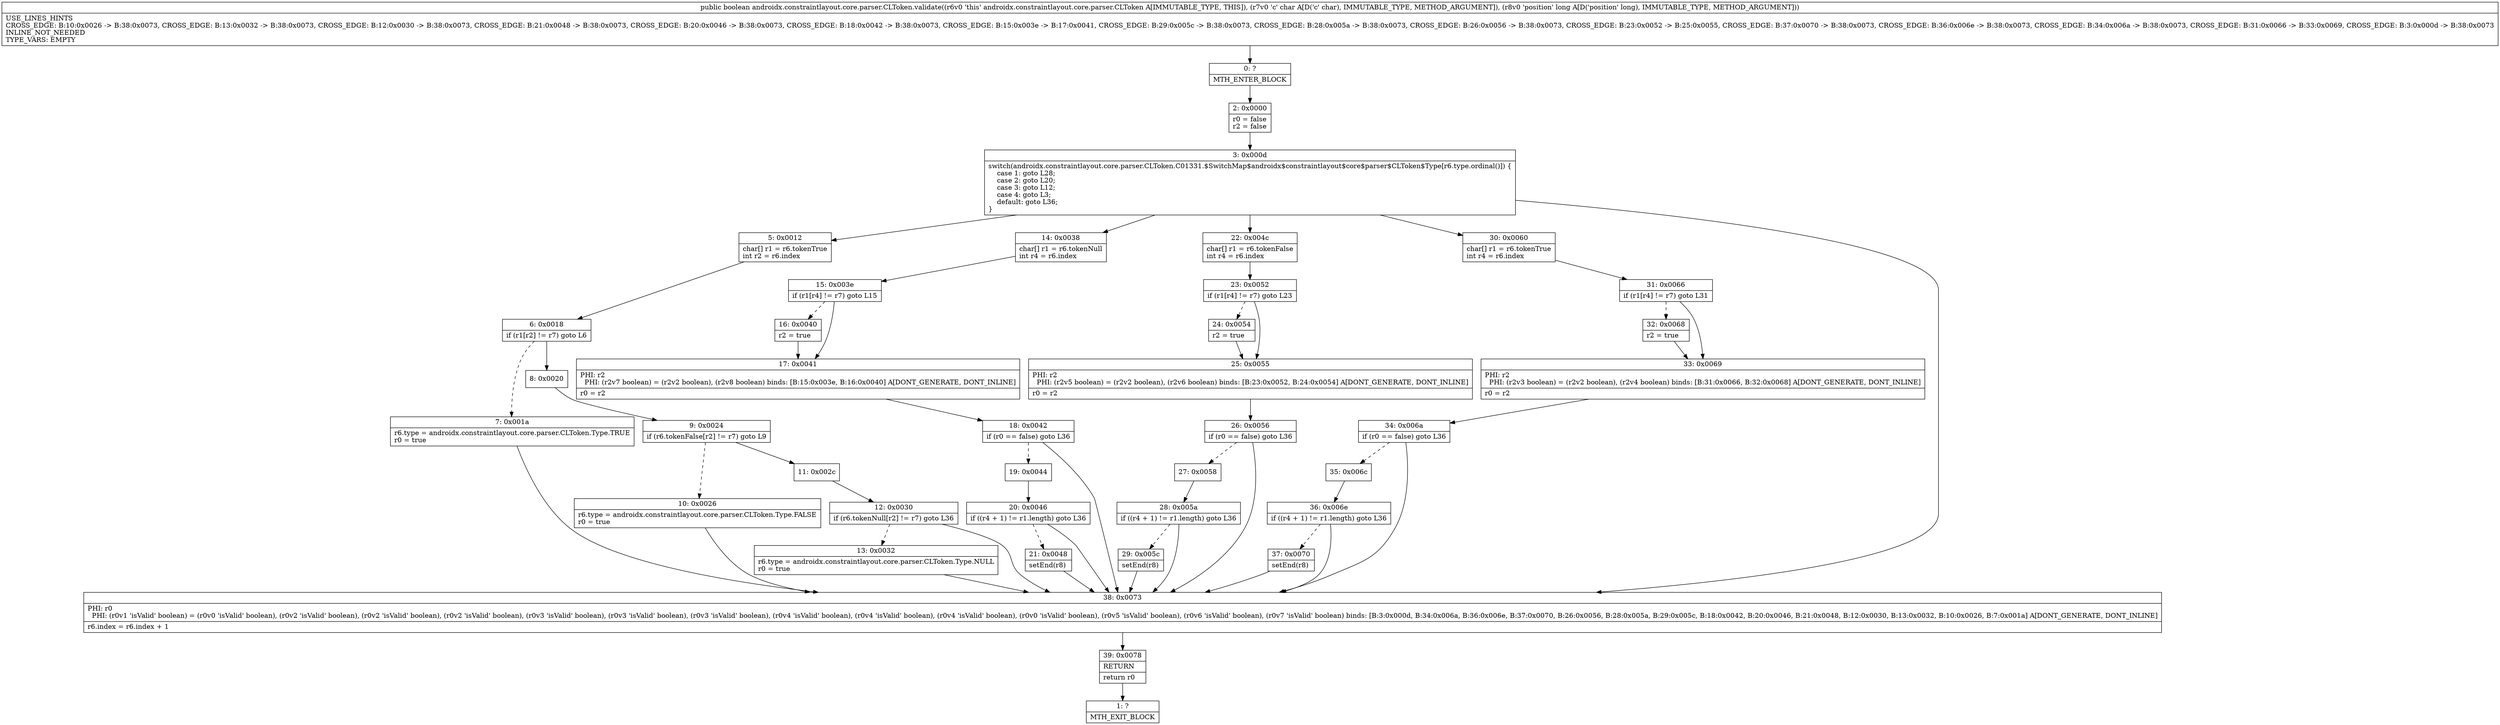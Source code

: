 digraph "CFG forandroidx.constraintlayout.core.parser.CLToken.validate(CJ)Z" {
Node_0 [shape=record,label="{0\:\ ?|MTH_ENTER_BLOCK\l}"];
Node_2 [shape=record,label="{2\:\ 0x0000|r0 = false\lr2 = false\l}"];
Node_3 [shape=record,label="{3\:\ 0x000d|switch(androidx.constraintlayout.core.parser.CLToken.C01331.$SwitchMap$androidx$constraintlayout$core$parser$CLToken$Type[r6.type.ordinal()]) \{\l    case 1: goto L28;\l    case 2: goto L20;\l    case 3: goto L12;\l    case 4: goto L3;\l    default: goto L36;\l\}\l}"];
Node_5 [shape=record,label="{5\:\ 0x0012|char[] r1 = r6.tokenTrue\lint r2 = r6.index\l}"];
Node_6 [shape=record,label="{6\:\ 0x0018|if (r1[r2] != r7) goto L6\l}"];
Node_7 [shape=record,label="{7\:\ 0x001a|r6.type = androidx.constraintlayout.core.parser.CLToken.Type.TRUE\lr0 = true\l}"];
Node_8 [shape=record,label="{8\:\ 0x0020}"];
Node_9 [shape=record,label="{9\:\ 0x0024|if (r6.tokenFalse[r2] != r7) goto L9\l}"];
Node_10 [shape=record,label="{10\:\ 0x0026|r6.type = androidx.constraintlayout.core.parser.CLToken.Type.FALSE\lr0 = true\l}"];
Node_11 [shape=record,label="{11\:\ 0x002c}"];
Node_12 [shape=record,label="{12\:\ 0x0030|if (r6.tokenNull[r2] != r7) goto L36\l}"];
Node_13 [shape=record,label="{13\:\ 0x0032|r6.type = androidx.constraintlayout.core.parser.CLToken.Type.NULL\lr0 = true\l}"];
Node_14 [shape=record,label="{14\:\ 0x0038|char[] r1 = r6.tokenNull\lint r4 = r6.index\l}"];
Node_15 [shape=record,label="{15\:\ 0x003e|if (r1[r4] != r7) goto L15\l}"];
Node_16 [shape=record,label="{16\:\ 0x0040|r2 = true\l}"];
Node_17 [shape=record,label="{17\:\ 0x0041|PHI: r2 \l  PHI: (r2v7 boolean) = (r2v2 boolean), (r2v8 boolean) binds: [B:15:0x003e, B:16:0x0040] A[DONT_GENERATE, DONT_INLINE]\l|r0 = r2\l}"];
Node_18 [shape=record,label="{18\:\ 0x0042|if (r0 == false) goto L36\l}"];
Node_19 [shape=record,label="{19\:\ 0x0044}"];
Node_20 [shape=record,label="{20\:\ 0x0046|if ((r4 + 1) != r1.length) goto L36\l}"];
Node_21 [shape=record,label="{21\:\ 0x0048|setEnd(r8)\l}"];
Node_22 [shape=record,label="{22\:\ 0x004c|char[] r1 = r6.tokenFalse\lint r4 = r6.index\l}"];
Node_23 [shape=record,label="{23\:\ 0x0052|if (r1[r4] != r7) goto L23\l}"];
Node_24 [shape=record,label="{24\:\ 0x0054|r2 = true\l}"];
Node_25 [shape=record,label="{25\:\ 0x0055|PHI: r2 \l  PHI: (r2v5 boolean) = (r2v2 boolean), (r2v6 boolean) binds: [B:23:0x0052, B:24:0x0054] A[DONT_GENERATE, DONT_INLINE]\l|r0 = r2\l}"];
Node_26 [shape=record,label="{26\:\ 0x0056|if (r0 == false) goto L36\l}"];
Node_27 [shape=record,label="{27\:\ 0x0058}"];
Node_28 [shape=record,label="{28\:\ 0x005a|if ((r4 + 1) != r1.length) goto L36\l}"];
Node_29 [shape=record,label="{29\:\ 0x005c|setEnd(r8)\l}"];
Node_30 [shape=record,label="{30\:\ 0x0060|char[] r1 = r6.tokenTrue\lint r4 = r6.index\l}"];
Node_31 [shape=record,label="{31\:\ 0x0066|if (r1[r4] != r7) goto L31\l}"];
Node_32 [shape=record,label="{32\:\ 0x0068|r2 = true\l}"];
Node_33 [shape=record,label="{33\:\ 0x0069|PHI: r2 \l  PHI: (r2v3 boolean) = (r2v2 boolean), (r2v4 boolean) binds: [B:31:0x0066, B:32:0x0068] A[DONT_GENERATE, DONT_INLINE]\l|r0 = r2\l}"];
Node_34 [shape=record,label="{34\:\ 0x006a|if (r0 == false) goto L36\l}"];
Node_35 [shape=record,label="{35\:\ 0x006c}"];
Node_36 [shape=record,label="{36\:\ 0x006e|if ((r4 + 1) != r1.length) goto L36\l}"];
Node_37 [shape=record,label="{37\:\ 0x0070|setEnd(r8)\l}"];
Node_38 [shape=record,label="{38\:\ 0x0073|PHI: r0 \l  PHI: (r0v1 'isValid' boolean) = (r0v0 'isValid' boolean), (r0v2 'isValid' boolean), (r0v2 'isValid' boolean), (r0v2 'isValid' boolean), (r0v3 'isValid' boolean), (r0v3 'isValid' boolean), (r0v3 'isValid' boolean), (r0v4 'isValid' boolean), (r0v4 'isValid' boolean), (r0v4 'isValid' boolean), (r0v0 'isValid' boolean), (r0v5 'isValid' boolean), (r0v6 'isValid' boolean), (r0v7 'isValid' boolean) binds: [B:3:0x000d, B:34:0x006a, B:36:0x006e, B:37:0x0070, B:26:0x0056, B:28:0x005a, B:29:0x005c, B:18:0x0042, B:20:0x0046, B:21:0x0048, B:12:0x0030, B:13:0x0032, B:10:0x0026, B:7:0x001a] A[DONT_GENERATE, DONT_INLINE]\l|r6.index = r6.index + 1\l}"];
Node_39 [shape=record,label="{39\:\ 0x0078|RETURN\l|return r0\l}"];
Node_1 [shape=record,label="{1\:\ ?|MTH_EXIT_BLOCK\l}"];
MethodNode[shape=record,label="{public boolean androidx.constraintlayout.core.parser.CLToken.validate((r6v0 'this' androidx.constraintlayout.core.parser.CLToken A[IMMUTABLE_TYPE, THIS]), (r7v0 'c' char A[D('c' char), IMMUTABLE_TYPE, METHOD_ARGUMENT]), (r8v0 'position' long A[D('position' long), IMMUTABLE_TYPE, METHOD_ARGUMENT]))  | USE_LINES_HINTS\lCROSS_EDGE: B:10:0x0026 \-\> B:38:0x0073, CROSS_EDGE: B:13:0x0032 \-\> B:38:0x0073, CROSS_EDGE: B:12:0x0030 \-\> B:38:0x0073, CROSS_EDGE: B:21:0x0048 \-\> B:38:0x0073, CROSS_EDGE: B:20:0x0046 \-\> B:38:0x0073, CROSS_EDGE: B:18:0x0042 \-\> B:38:0x0073, CROSS_EDGE: B:15:0x003e \-\> B:17:0x0041, CROSS_EDGE: B:29:0x005c \-\> B:38:0x0073, CROSS_EDGE: B:28:0x005a \-\> B:38:0x0073, CROSS_EDGE: B:26:0x0056 \-\> B:38:0x0073, CROSS_EDGE: B:23:0x0052 \-\> B:25:0x0055, CROSS_EDGE: B:37:0x0070 \-\> B:38:0x0073, CROSS_EDGE: B:36:0x006e \-\> B:38:0x0073, CROSS_EDGE: B:34:0x006a \-\> B:38:0x0073, CROSS_EDGE: B:31:0x0066 \-\> B:33:0x0069, CROSS_EDGE: B:3:0x000d \-\> B:38:0x0073\lINLINE_NOT_NEEDED\lTYPE_VARS: EMPTY\l}"];
MethodNode -> Node_0;Node_0 -> Node_2;
Node_2 -> Node_3;
Node_3 -> Node_5;
Node_3 -> Node_14;
Node_3 -> Node_22;
Node_3 -> Node_30;
Node_3 -> Node_38;
Node_5 -> Node_6;
Node_6 -> Node_7[style=dashed];
Node_6 -> Node_8;
Node_7 -> Node_38;
Node_8 -> Node_9;
Node_9 -> Node_10[style=dashed];
Node_9 -> Node_11;
Node_10 -> Node_38;
Node_11 -> Node_12;
Node_12 -> Node_13[style=dashed];
Node_12 -> Node_38;
Node_13 -> Node_38;
Node_14 -> Node_15;
Node_15 -> Node_16[style=dashed];
Node_15 -> Node_17;
Node_16 -> Node_17;
Node_17 -> Node_18;
Node_18 -> Node_19[style=dashed];
Node_18 -> Node_38;
Node_19 -> Node_20;
Node_20 -> Node_21[style=dashed];
Node_20 -> Node_38;
Node_21 -> Node_38;
Node_22 -> Node_23;
Node_23 -> Node_24[style=dashed];
Node_23 -> Node_25;
Node_24 -> Node_25;
Node_25 -> Node_26;
Node_26 -> Node_27[style=dashed];
Node_26 -> Node_38;
Node_27 -> Node_28;
Node_28 -> Node_29[style=dashed];
Node_28 -> Node_38;
Node_29 -> Node_38;
Node_30 -> Node_31;
Node_31 -> Node_32[style=dashed];
Node_31 -> Node_33;
Node_32 -> Node_33;
Node_33 -> Node_34;
Node_34 -> Node_35[style=dashed];
Node_34 -> Node_38;
Node_35 -> Node_36;
Node_36 -> Node_37[style=dashed];
Node_36 -> Node_38;
Node_37 -> Node_38;
Node_38 -> Node_39;
Node_39 -> Node_1;
}

